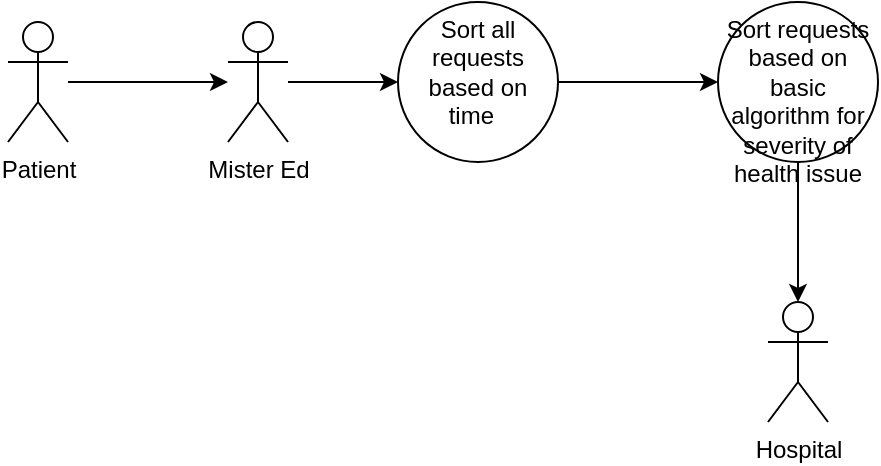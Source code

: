 <mxfile version="24.7.13">
  <diagram name="Page-1" id="zQgdx6gdwZZkz5qt_Ua5">
    <mxGraphModel dx="794" dy="458" grid="1" gridSize="10" guides="1" tooltips="1" connect="1" arrows="1" fold="1" page="1" pageScale="1" pageWidth="850" pageHeight="1100" math="0" shadow="0">
      <root>
        <mxCell id="0" />
        <mxCell id="1" parent="0" />
        <mxCell id="e2t2Xawz1pI8bLX3hQTD-12" value="" style="edgeStyle=orthogonalEdgeStyle;rounded=0;orthogonalLoop=1;jettySize=auto;html=1;" edge="1" parent="1" source="e2t2Xawz1pI8bLX3hQTD-3" target="e2t2Xawz1pI8bLX3hQTD-11">
          <mxGeometry relative="1" as="geometry" />
        </mxCell>
        <mxCell id="e2t2Xawz1pI8bLX3hQTD-3" value="Patient" style="shape=umlActor;verticalLabelPosition=bottom;verticalAlign=top;html=1;outlineConnect=0;" vertex="1" parent="1">
          <mxGeometry x="150" y="200" width="30" height="60" as="geometry" />
        </mxCell>
        <mxCell id="e2t2Xawz1pI8bLX3hQTD-17" value="" style="edgeStyle=orthogonalEdgeStyle;rounded=0;orthogonalLoop=1;jettySize=auto;html=1;" edge="1" parent="1" source="e2t2Xawz1pI8bLX3hQTD-8" target="e2t2Xawz1pI8bLX3hQTD-16">
          <mxGeometry relative="1" as="geometry" />
        </mxCell>
        <mxCell id="e2t2Xawz1pI8bLX3hQTD-8" value="Sort all requests based on time&amp;nbsp;&amp;nbsp;" style="ellipse;whiteSpace=wrap;html=1;verticalAlign=top;" vertex="1" parent="1">
          <mxGeometry x="345" y="190" width="80" height="80" as="geometry" />
        </mxCell>
        <mxCell id="e2t2Xawz1pI8bLX3hQTD-13" value="" style="edgeStyle=orthogonalEdgeStyle;rounded=0;orthogonalLoop=1;jettySize=auto;html=1;" edge="1" parent="1" source="e2t2Xawz1pI8bLX3hQTD-11" target="e2t2Xawz1pI8bLX3hQTD-8">
          <mxGeometry relative="1" as="geometry" />
        </mxCell>
        <mxCell id="e2t2Xawz1pI8bLX3hQTD-11" value="Mister Ed" style="shape=umlActor;verticalLabelPosition=bottom;verticalAlign=top;html=1;outlineConnect=0;" vertex="1" parent="1">
          <mxGeometry x="260" y="200" width="30" height="60" as="geometry" />
        </mxCell>
        <mxCell id="e2t2Xawz1pI8bLX3hQTD-24" value="" style="edgeStyle=orthogonalEdgeStyle;rounded=0;orthogonalLoop=1;jettySize=auto;html=1;" edge="1" parent="1" source="e2t2Xawz1pI8bLX3hQTD-16" target="e2t2Xawz1pI8bLX3hQTD-23">
          <mxGeometry relative="1" as="geometry" />
        </mxCell>
        <mxCell id="e2t2Xawz1pI8bLX3hQTD-16" value="Sort requests based on basic algorithm for severity of health issue" style="ellipse;whiteSpace=wrap;html=1;verticalAlign=top;" vertex="1" parent="1">
          <mxGeometry x="505" y="190" width="80" height="80" as="geometry" />
        </mxCell>
        <mxCell id="e2t2Xawz1pI8bLX3hQTD-23" value="Hospital" style="shape=umlActor;verticalLabelPosition=bottom;verticalAlign=top;html=1;outlineConnect=0;" vertex="1" parent="1">
          <mxGeometry x="530" y="340" width="30" height="60" as="geometry" />
        </mxCell>
      </root>
    </mxGraphModel>
  </diagram>
</mxfile>
